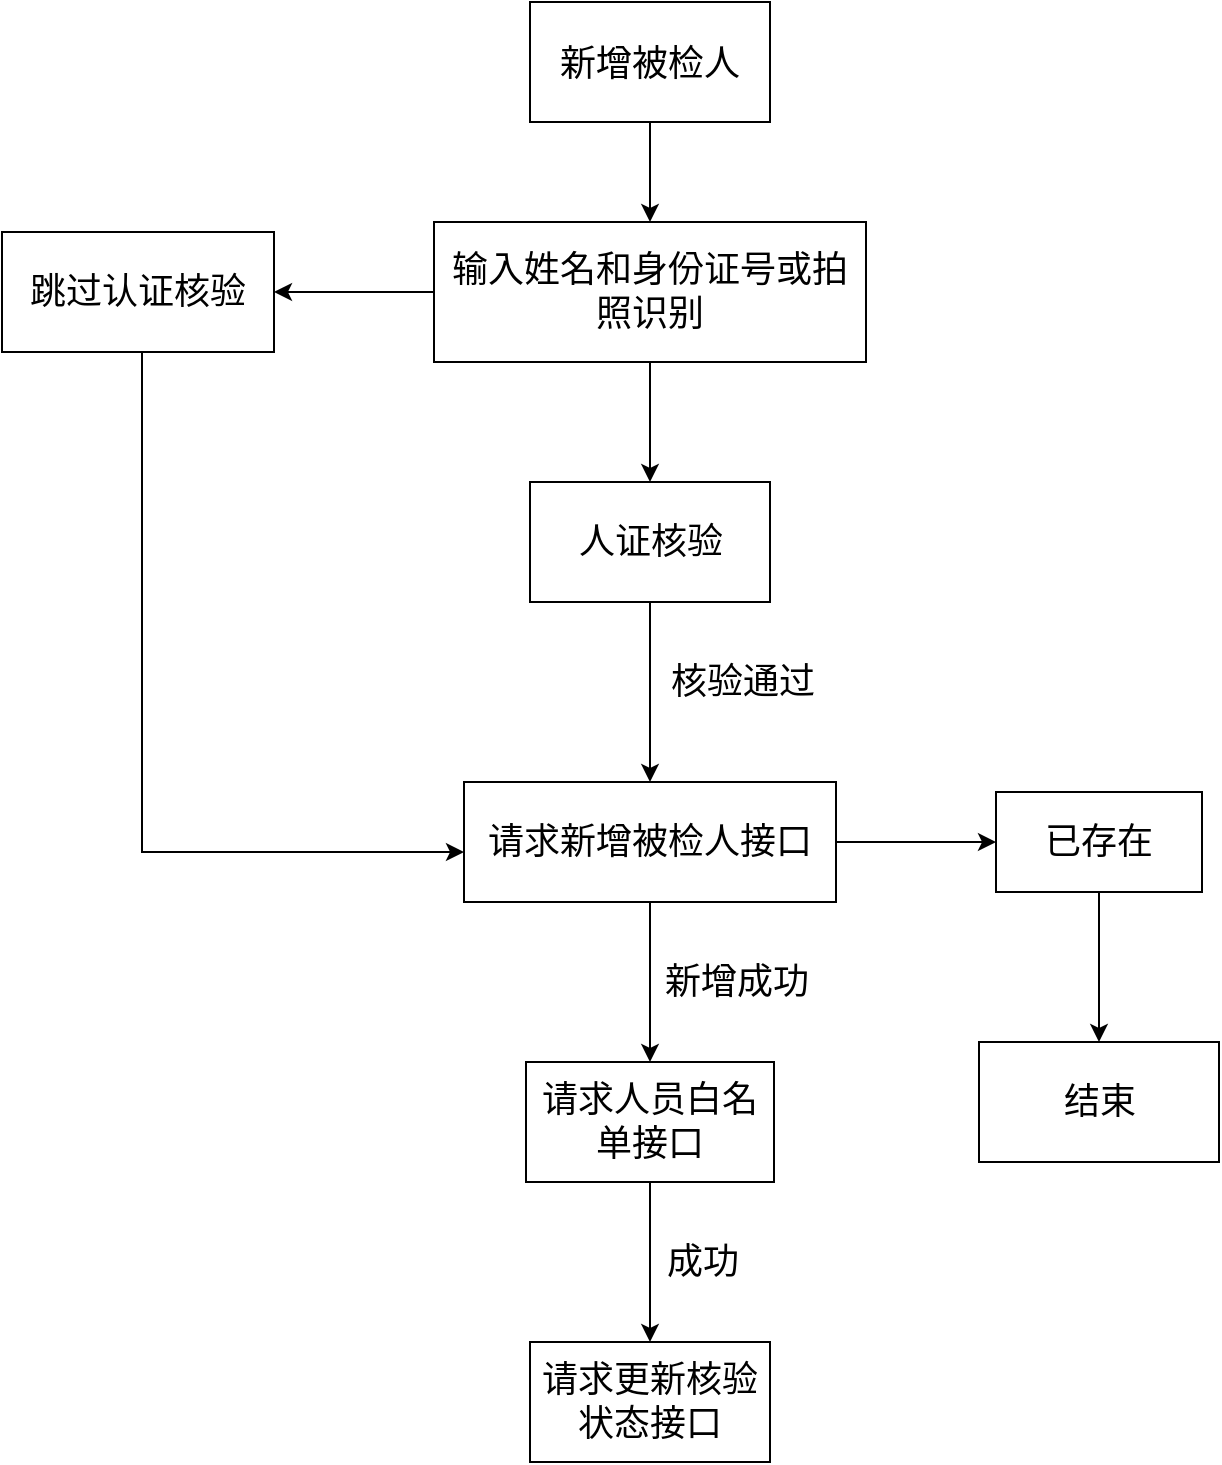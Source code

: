 <mxfile version="20.4.0" type="github">
  <diagram id="oTt76Smp9wc4GRq8-iBr" name="第 1 页">
    <mxGraphModel dx="1550" dy="835" grid="1" gridSize="10" guides="1" tooltips="1" connect="1" arrows="1" fold="1" page="1" pageScale="1" pageWidth="827" pageHeight="1169" math="0" shadow="0">
      <root>
        <mxCell id="0" />
        <mxCell id="1" parent="0" />
        <mxCell id="SyAzOS2fpteDxxZ3ENVt-11" value="" style="edgeStyle=orthogonalEdgeStyle;rounded=0;orthogonalLoop=1;jettySize=auto;html=1;fontSize=20;" edge="1" parent="1" source="SyAzOS2fpteDxxZ3ENVt-1" target="SyAzOS2fpteDxxZ3ENVt-10">
          <mxGeometry relative="1" as="geometry" />
        </mxCell>
        <mxCell id="SyAzOS2fpteDxxZ3ENVt-1" value="&lt;font style=&quot;font-size: 18px;&quot;&gt;新增被检人&lt;/font&gt;" style="rounded=0;whiteSpace=wrap;html=1;fontSize=20;" vertex="1" parent="1">
          <mxGeometry x="354" y="30" width="120" height="60" as="geometry" />
        </mxCell>
        <mxCell id="SyAzOS2fpteDxxZ3ENVt-13" value="" style="edgeStyle=orthogonalEdgeStyle;rounded=0;orthogonalLoop=1;jettySize=auto;html=1;fontSize=18;" edge="1" parent="1" source="SyAzOS2fpteDxxZ3ENVt-10" target="SyAzOS2fpteDxxZ3ENVt-12">
          <mxGeometry relative="1" as="geometry" />
        </mxCell>
        <mxCell id="SyAzOS2fpteDxxZ3ENVt-16" value="" style="edgeStyle=orthogonalEdgeStyle;rounded=0;orthogonalLoop=1;jettySize=auto;html=1;fontSize=18;" edge="1" parent="1" source="SyAzOS2fpteDxxZ3ENVt-10" target="SyAzOS2fpteDxxZ3ENVt-15">
          <mxGeometry relative="1" as="geometry" />
        </mxCell>
        <mxCell id="SyAzOS2fpteDxxZ3ENVt-10" value="输入姓名和身份证号或拍照识别" style="whiteSpace=wrap;html=1;fontSize=18;rounded=0;" vertex="1" parent="1">
          <mxGeometry x="306" y="140" width="216" height="70" as="geometry" />
        </mxCell>
        <mxCell id="SyAzOS2fpteDxxZ3ENVt-18" value="" style="edgeStyle=orthogonalEdgeStyle;rounded=0;orthogonalLoop=1;jettySize=auto;html=1;fontSize=18;" edge="1" parent="1" source="SyAzOS2fpteDxxZ3ENVt-12" target="SyAzOS2fpteDxxZ3ENVt-17">
          <mxGeometry relative="1" as="geometry" />
        </mxCell>
        <mxCell id="SyAzOS2fpteDxxZ3ENVt-12" value="" style="whiteSpace=wrap;html=1;fontSize=18;rounded=0;" vertex="1" parent="1">
          <mxGeometry x="354" y="270" width="120" height="60" as="geometry" />
        </mxCell>
        <mxCell id="SyAzOS2fpteDxxZ3ENVt-14" value="人证核验" style="text;html=1;align=center;verticalAlign=middle;resizable=0;points=[];autosize=1;strokeColor=none;fillColor=none;fontSize=18;" vertex="1" parent="1">
          <mxGeometry x="364" y="280" width="100" height="40" as="geometry" />
        </mxCell>
        <mxCell id="SyAzOS2fpteDxxZ3ENVt-15" value="跳过认证核验" style="whiteSpace=wrap;html=1;fontSize=18;rounded=0;" vertex="1" parent="1">
          <mxGeometry x="90" y="145" width="136" height="60" as="geometry" />
        </mxCell>
        <mxCell id="SyAzOS2fpteDxxZ3ENVt-21" value="" style="edgeStyle=orthogonalEdgeStyle;rounded=0;orthogonalLoop=1;jettySize=auto;html=1;fontSize=18;" edge="1" parent="1" source="SyAzOS2fpteDxxZ3ENVt-17" target="SyAzOS2fpteDxxZ3ENVt-20">
          <mxGeometry relative="1" as="geometry" />
        </mxCell>
        <mxCell id="SyAzOS2fpteDxxZ3ENVt-25" value="" style="edgeStyle=orthogonalEdgeStyle;rounded=0;orthogonalLoop=1;jettySize=auto;html=1;fontSize=18;" edge="1" parent="1" source="SyAzOS2fpteDxxZ3ENVt-17" target="SyAzOS2fpteDxxZ3ENVt-24">
          <mxGeometry relative="1" as="geometry" />
        </mxCell>
        <mxCell id="SyAzOS2fpteDxxZ3ENVt-17" value="请求新增被检人接口" style="whiteSpace=wrap;html=1;fontSize=18;rounded=0;" vertex="1" parent="1">
          <mxGeometry x="321" y="420" width="186" height="60" as="geometry" />
        </mxCell>
        <mxCell id="SyAzOS2fpteDxxZ3ENVt-19" value="核验通过" style="text;html=1;align=center;verticalAlign=middle;resizable=0;points=[];autosize=1;strokeColor=none;fillColor=none;fontSize=18;" vertex="1" parent="1">
          <mxGeometry x="410" y="350" width="100" height="40" as="geometry" />
        </mxCell>
        <mxCell id="SyAzOS2fpteDxxZ3ENVt-23" value="" style="edgeStyle=orthogonalEdgeStyle;rounded=0;orthogonalLoop=1;jettySize=auto;html=1;fontSize=18;" edge="1" parent="1" source="SyAzOS2fpteDxxZ3ENVt-20" target="SyAzOS2fpteDxxZ3ENVt-22">
          <mxGeometry relative="1" as="geometry" />
        </mxCell>
        <mxCell id="SyAzOS2fpteDxxZ3ENVt-20" value="已存在" style="whiteSpace=wrap;html=1;fontSize=18;rounded=0;" vertex="1" parent="1">
          <mxGeometry x="587" y="425" width="103" height="50" as="geometry" />
        </mxCell>
        <mxCell id="SyAzOS2fpteDxxZ3ENVt-22" value="结束" style="whiteSpace=wrap;html=1;fontSize=18;rounded=0;" vertex="1" parent="1">
          <mxGeometry x="578.5" y="550" width="120" height="60" as="geometry" />
        </mxCell>
        <mxCell id="SyAzOS2fpteDxxZ3ENVt-28" value="" style="edgeStyle=orthogonalEdgeStyle;rounded=0;orthogonalLoop=1;jettySize=auto;html=1;fontSize=18;" edge="1" parent="1" source="SyAzOS2fpteDxxZ3ENVt-24" target="SyAzOS2fpteDxxZ3ENVt-27">
          <mxGeometry relative="1" as="geometry" />
        </mxCell>
        <mxCell id="SyAzOS2fpteDxxZ3ENVt-24" value="请求人员白名单接口" style="whiteSpace=wrap;html=1;fontSize=18;rounded=0;" vertex="1" parent="1">
          <mxGeometry x="352" y="560" width="124" height="60" as="geometry" />
        </mxCell>
        <mxCell id="SyAzOS2fpteDxxZ3ENVt-26" value="新增成功" style="text;html=1;align=center;verticalAlign=middle;resizable=0;points=[];autosize=1;strokeColor=none;fillColor=none;fontSize=18;" vertex="1" parent="1">
          <mxGeometry x="407" y="500" width="100" height="40" as="geometry" />
        </mxCell>
        <mxCell id="SyAzOS2fpteDxxZ3ENVt-27" value="请求更新核验状态接口" style="whiteSpace=wrap;html=1;fontSize=18;rounded=0;" vertex="1" parent="1">
          <mxGeometry x="354" y="700" width="120" height="60" as="geometry" />
        </mxCell>
        <mxCell id="SyAzOS2fpteDxxZ3ENVt-29" value="成功" style="text;html=1;align=center;verticalAlign=middle;resizable=0;points=[];autosize=1;strokeColor=none;fillColor=none;fontSize=18;" vertex="1" parent="1">
          <mxGeometry x="410" y="640" width="60" height="40" as="geometry" />
        </mxCell>
        <mxCell id="SyAzOS2fpteDxxZ3ENVt-31" value="" style="edgeStyle=segmentEdgeStyle;endArrow=classic;html=1;rounded=0;fontSize=18;" edge="1" parent="1">
          <mxGeometry width="50" height="50" relative="1" as="geometry">
            <mxPoint x="160" y="205" as="sourcePoint" />
            <mxPoint x="321" y="455" as="targetPoint" />
            <Array as="points">
              <mxPoint x="160" y="215" />
              <mxPoint x="160" y="455" />
            </Array>
          </mxGeometry>
        </mxCell>
      </root>
    </mxGraphModel>
  </diagram>
</mxfile>
